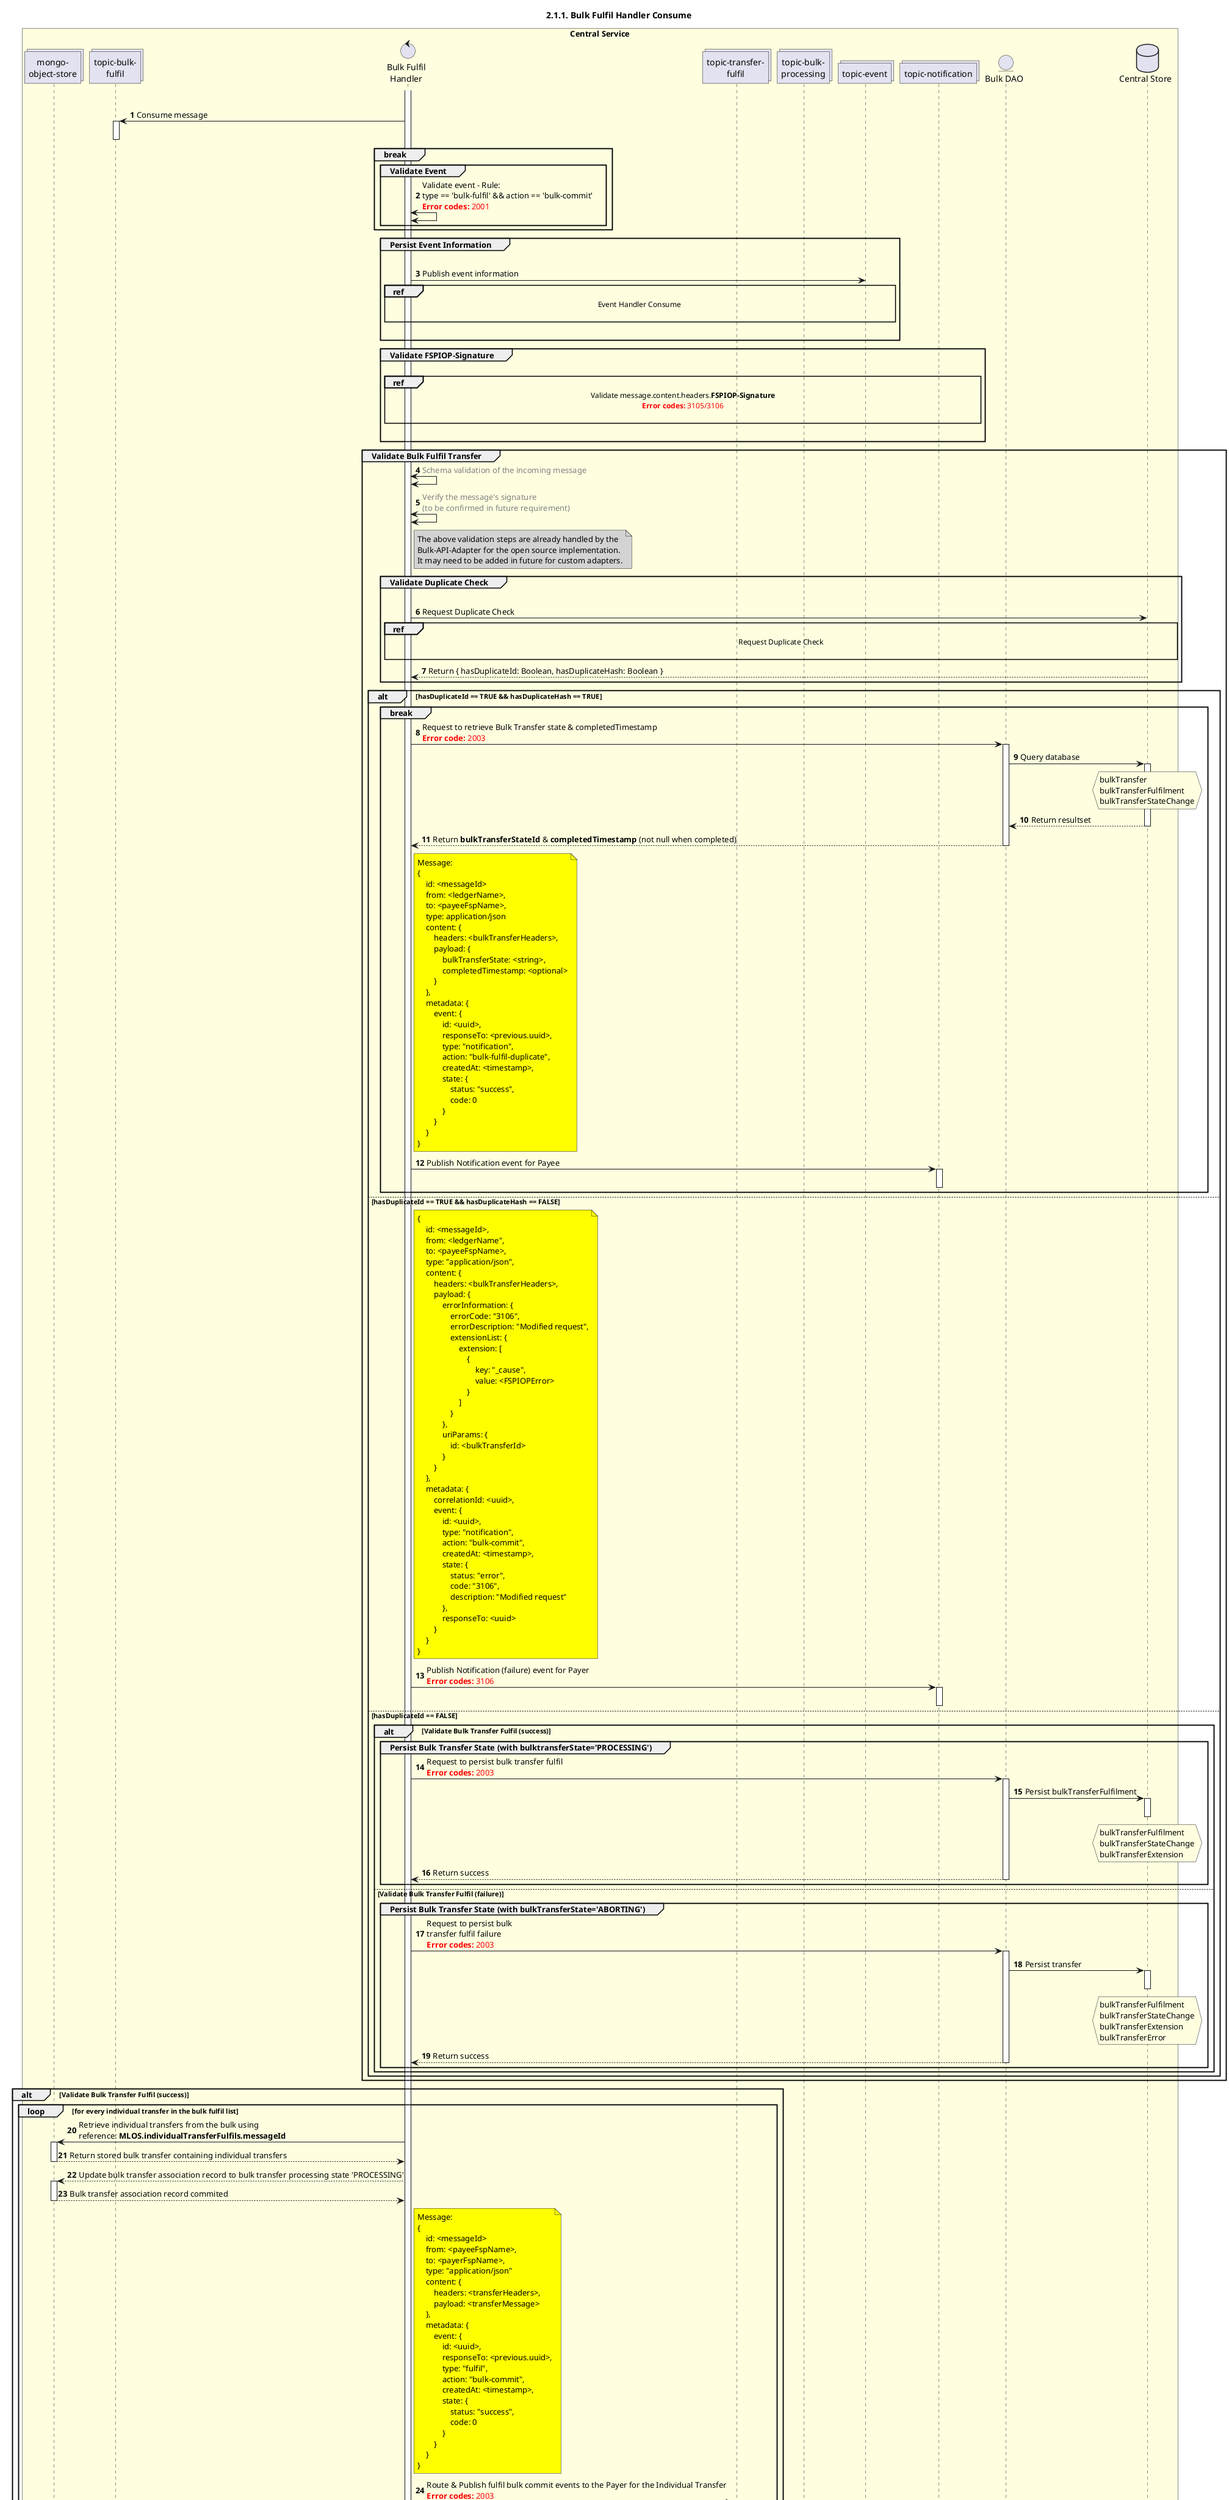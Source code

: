 /'*****
 License
 --------------
 Copyright © 2017 Bill & Melinda Gates Foundation
 The Mojaloop files are made available by the Bill & Melinda Gates Foundation under the Apache License, Version 2.0 (the "License") and you may not use these files except in compliance with the License. You may obtain a copy of the License at
 http://www.apache.org/licenses/LICENSE-2.0
 Unless required by applicable law or agreed to in writing, the Mojaloop files are distributed on an "AS IS" BASIS, WITHOUT WARRANTIES OR CONDITIONS OF ANY KIND, either express or implied. See the License for the specific language governing permissions and limitations under the License.
 Contributors
 --------------
 This is the official list of the Mojaloop project contributors for this file.
 Names of the original copyright holders (individuals or organizations)
 should be listed with a '*' in the first column. People who have
 contributed from an organization can be listed under the organization
 that actually holds the copyright for their contributions (see the
 Gates Foundation organization for an example). Those individuals should have
 their names indented and be marked with a '-'. Email address can be added
 optionally within square brackets <email>.
 * Gates Foundation
 - Name Surname <name.surname@gatesfoundation.com>

 * Georgi Georgiev <georgi.georgiev@modusbox.com>
 --------------
 ******'/

@startuml
' declare title
title 2.1.1. Bulk Fulfil Handler Consume

autonumber

' Actor Keys:
'   boundary - APIs/Interfaces, etc
'   collections - Kafka Topics
'   control - Kafka Consumers
'   entity - Database Access Objects
'   database - Database Persistance Store

' declare actors
collections "mongo-\nobject-store" as OBJECT_STORE
collections "topic-bulk-\nfulfil" as TOPIC_BULK_FULFIL
collections "topic-bulk-\nprocessing" as TOPIC_BULK_PROCESSING
control "Bulk Fulfil\nHandler" as BULK_FULF_HANDLER
collections "topic-transfer-\nfulfil" as TOPIC_TRANSFER_FULFIL
collections "topic-event" as TOPIC_EVENTS
collections "topic-notification" as TOPIC_NOTIFICATION
entity "Bulk DAO" as BULK_DAO
database "Central Store" as DB

box "Central Service" #LightYellow
    participant OBJECT_STORE
    participant TOPIC_BULK_FULFIL
    participant BULK_FULF_HANDLER
    participant TOPIC_TRANSFER_FULFIL
    participant TOPIC_BULK_PROCESSING
    participant TOPIC_EVENTS
    participant TOPIC_NOTIFICATION
    participant BULK_DAO
    participant DB
end box

' start flow
activate BULK_FULF_HANDLER
group Bulk Fulfil Handler Consume
    TOPIC_BULK_FULFIL <- BULK_FULF_HANDLER: Consume message
    activate TOPIC_BULK_FULFIL
    deactivate TOPIC_BULK_FULFIL

    break
        group Validate Event
            BULK_FULF_HANDLER <-> BULK_FULF_HANDLER: Validate event - Rule:\ntype == 'bulk-fulfil' && action == 'bulk-commit'\n<color #FF0000><b>Error codes:</b> 2001</color>
        end
    end

    group Persist Event Information
        |||
        BULK_FULF_HANDLER -> TOPIC_EVENTS: Publish event information
        ref over BULK_FULF_HANDLER, TOPIC_EVENTS:  Event Handler Consume \n
        |||
    end

    group Validate FSPIOP-Signature
        |||
        ref over BULK_FULF_HANDLER, TOPIC_NOTIFICATION: Validate message.content.headers.**FSPIOP-Signature**\n<color #FF0000><b>Error codes:</b> 3105/3106</color>\n
        |||
    end

    group Validate Bulk Fulfil Transfer
        BULK_FULF_HANDLER <-> BULK_FULF_HANDLER: <color #gray>Schema validation of the incoming message</color>
        BULK_FULF_HANDLER <-> BULK_FULF_HANDLER: <color #gray>Verify the message's signature</color>\n<color #gray>(to be confirmed in future requirement)</color>
        note right of BULK_FULF_HANDLER #lightgrey
            The above validation steps are already handled by the
            Bulk-API-Adapter for the open source implementation.
            It may need to be added in future for custom adapters.
        end note

        group Validate Duplicate Check
            |||
            BULK_FULF_HANDLER -> DB: Request Duplicate Check
            ref over BULK_FULF_HANDLER, DB:  Request Duplicate Check\n
            DB --> BULK_FULF_HANDLER: Return { hasDuplicateId: Boolean, hasDuplicateHash: Boolean }
        end

        alt hasDuplicateId == TRUE && hasDuplicateHash == TRUE
            break
                BULK_FULF_HANDLER -> BULK_DAO: Request to retrieve Bulk Transfer state & completedTimestamp\n<color #FF0000><b>Error code:</b> 2003</color>
                activate BULK_DAO
                BULK_DAO -> DB: Query database
                hnote over DB #lightyellow
                    bulkTransfer
                    bulkTransferFulfilment
                    bulkTransferStateChange
                end note
                activate DB
                BULK_DAO <-- DB: Return resultset
                deactivate DB
                BULK_DAO --> BULK_FULF_HANDLER: Return **bulkTransferStateId** & **completedTimestamp** (not null when completed)
                deactivate BULK_DAO

                note right of BULK_FULF_HANDLER #yellow
                    Message:
                    {
                        id: <messageId>
                        from: <ledgerName>,
                        to: <payeeFspName>,
                        type: application/json
                        content: {
                            headers: <bulkTransferHeaders>,
                            payload: {
                                bulkTransferState: <string>,
                                completedTimestamp: <optional>
                            }
                        },
                        metadata: {
                            event: {
                                id: <uuid>,
                                responseTo: <previous.uuid>,
                                type: "notification",
                                action: "bulk-fulfil-duplicate",
                                createdAt: <timestamp>,
                                state: {
                                    status: "success",
                                    code: 0
                                }
                            }
                        }
                    }
                end note
                BULK_FULF_HANDLER -> TOPIC_NOTIFICATION: Publish Notification event for Payee
                activate TOPIC_NOTIFICATION
                deactivate TOPIC_NOTIFICATION
            end
        else hasDuplicateId == TRUE && hasDuplicateHash == FALSE
            note right of BULK_FULF_HANDLER #yellow
                {
                    id: <messageId>,
                    from: <ledgerName",
                    to: <payeeFspName>,
                    type: "application/json",
                    content: {
                        headers: <bulkTransferHeaders>,
                        payload: {
                            errorInformation: {
                                errorCode: "3106",
                                errorDescription: "Modified request",
                                extensionList: {
                                    extension: [
                                        {
                                            key: "_cause",
                                            value: <FSPIOPError>
                                        }
                                    ]
                                }
                            },
                            uriParams: {
                                id: <bulkTransferId>
                            }
                        }
                    },
                    metadata: {
                        correlationId: <uuid>,
                        event: {
                            id: <uuid>,
                            type: "notification",
                            action: "bulk-commit",
                            createdAt: <timestamp>,
                            state: {
                                status: "error",
                                code: "3106",
                                description: "Modified request"
                            },
                            responseTo: <uuid>
                        }
                    }
                }
            end note
            BULK_FULF_HANDLER -> TOPIC_NOTIFICATION: Publish Notification (failure) event for Payer\n<color #FF0000><b>Error codes:</b> 3106</color>
            activate TOPIC_NOTIFICATION
            deactivate TOPIC_NOTIFICATION
        else hasDuplicateId == FALSE
            alt Validate Bulk Transfer Fulfil (success)
                group Persist Bulk Transfer State (with bulktransferState='PROCESSING')
                    BULK_FULF_HANDLER -> BULK_DAO: Request to persist bulk transfer fulfil\n<color #FF0000><b>Error codes:</b> 2003</color>
                    activate BULK_DAO
                    BULK_DAO -> DB: Persist bulkTransferFulfilment
                    hnote over DB #lightyellow
                        bulkTransferFulfilment
                        bulkTransferStateChange
                        bulkTransferExtension
                    end note
                    activate DB
                    deactivate DB
                    BULK_DAO --> BULK_FULF_HANDLER: Return success
                    deactivate BULK_DAO
                end
            else Validate Bulk Transfer Fulfil (failure)
                group Persist Bulk Transfer State (with bulkTransferState='ABORTING')
                    BULK_FULF_HANDLER -> BULK_DAO: Request to persist bulk\ntransfer fulfil failure\n<color #FF0000><b>Error codes:</b> 2003</color>
                    activate BULK_DAO
                    BULK_DAO -> DB: Persist transfer
                    hnote over DB #lightyellow
                        bulkTransferFulfilment
                        bulkTransferStateChange
                        bulkTransferExtension
                        bulkTransferError
                    end note
                    activate DB
                    deactivate DB
                    BULK_DAO --> BULK_FULF_HANDLER: Return success
                    deactivate BULK_DAO
                end
            end
        end
    end
    alt Validate Bulk Transfer Fulfil (success)
        loop for every individual transfer in the bulk fulfil list
            BULK_FULF_HANDLER -> OBJECT_STORE: Retrieve individual transfers from the bulk using\nreference: **MLOS.individualTransferFulfils.messageId**
            activate OBJECT_STORE
            OBJECT_STORE --> BULK_FULF_HANDLER: Return stored bulk transfer containing individual transfers
            deactivate OBJECT_STORE

            BULK_FULF_HANDLER --> OBJECT_STORE: Update bulk transfer association record to bulk transfer processing state 'PROCESSING'
            activate OBJECT_STORE
            OBJECT_STORE --> BULK_FULF_HANDLER: Bulk transfer association record commited
            deactivate OBJECT_STORE

            note right of BULK_FULF_HANDLER #yellow
                Message:
                {
                    id: <messageId>
                    from: <payeeFspName>,
                    to: <payerFspName>,
                    type: "application/json"
                    content: {
                        headers: <transferHeaders>,
                        payload: <transferMessage>
                    },
                    metadata: {
                        event: {
                            id: <uuid>,
                            responseTo: <previous.uuid>,
                            type: "fulfil",
                            action: "bulk-commit",
                            createdAt: <timestamp>,
                            state: {
                                status: "success",
                                code: 0
                            }
                        }
                    }
                }
            end note
            BULK_FULF_HANDLER -> TOPIC_TRANSFER_FULFIL: Route & Publish fulfil bulk commit events to the Payer for the Individual Transfer\n<color #FF0000><b>Error codes:</b> 2003</color>
            activate TOPIC_TRANSFER_FULFIL
            deactivate TOPIC_TRANSFER_FULFIL
        end
    else Validate Bulk Transfer Fulfil (failure)
        loop for every individual transfer in the bulk fulfil list
            BULK_FULF_HANDLER -> OBJECT_STORE: Retrieve individual transfers from the bulk using\nreference: **MLOS.individualTransferFulfils.messageId**
            activate OBJECT_STORE
            OBJECT_STORE --> BULK_FULF_HANDLER: Stream bulk's individual transfer fulfils
            deactivate OBJECT_STORE

            BULK_FULF_HANDLER --> OBJECT_STORE: Update bulk transfer association record to bulk transfer processing state 'ABORTING'
            activate OBJECT_STORE
            OBJECT_STORE --> BULK_FULF_HANDLER: Bulk transfer association record commited
            deactivate OBJECT_STORE

            note right of BULK_FULF_HANDLER #yellow
                Message:
                {
                    id: <messageId>
                    from: <payeeFspName>,
                    to: <payerFspName>,
                    type: "application/json"
                    content: {
                        headers: <transferHeaders>,
                        payload: "errorInformation": {
                            "errorCode": <possible codes: [3100]>
                            "errorDescription": "<description>",
                        }
                    },
                    metadata: {
                        event: {
                            id: <uuid>,
                            responseTo: <previous.uuid>,
                            type: "fulfil",
                            action: "bulk-abort",
                            createdAt: <timestamp>,
                            state: {
                                status: "success",
                                code: 0
                            }
                        }
                    }
                }
            end note
            BULK_FULF_HANDLER -> TOPIC_TRANSFER_FULFIL: Route & Publish fulfil bulk abort events to the Payer for the Individual Transfer\n<color #FF0000><b>Error codes:</b> 2003</color>
            activate TOPIC_TRANSFER_FULFIL
            deactivate TOPIC_TRANSFER_FULFIL
    end
end
deactivate BULK_FULF_HANDLER
@enduml

